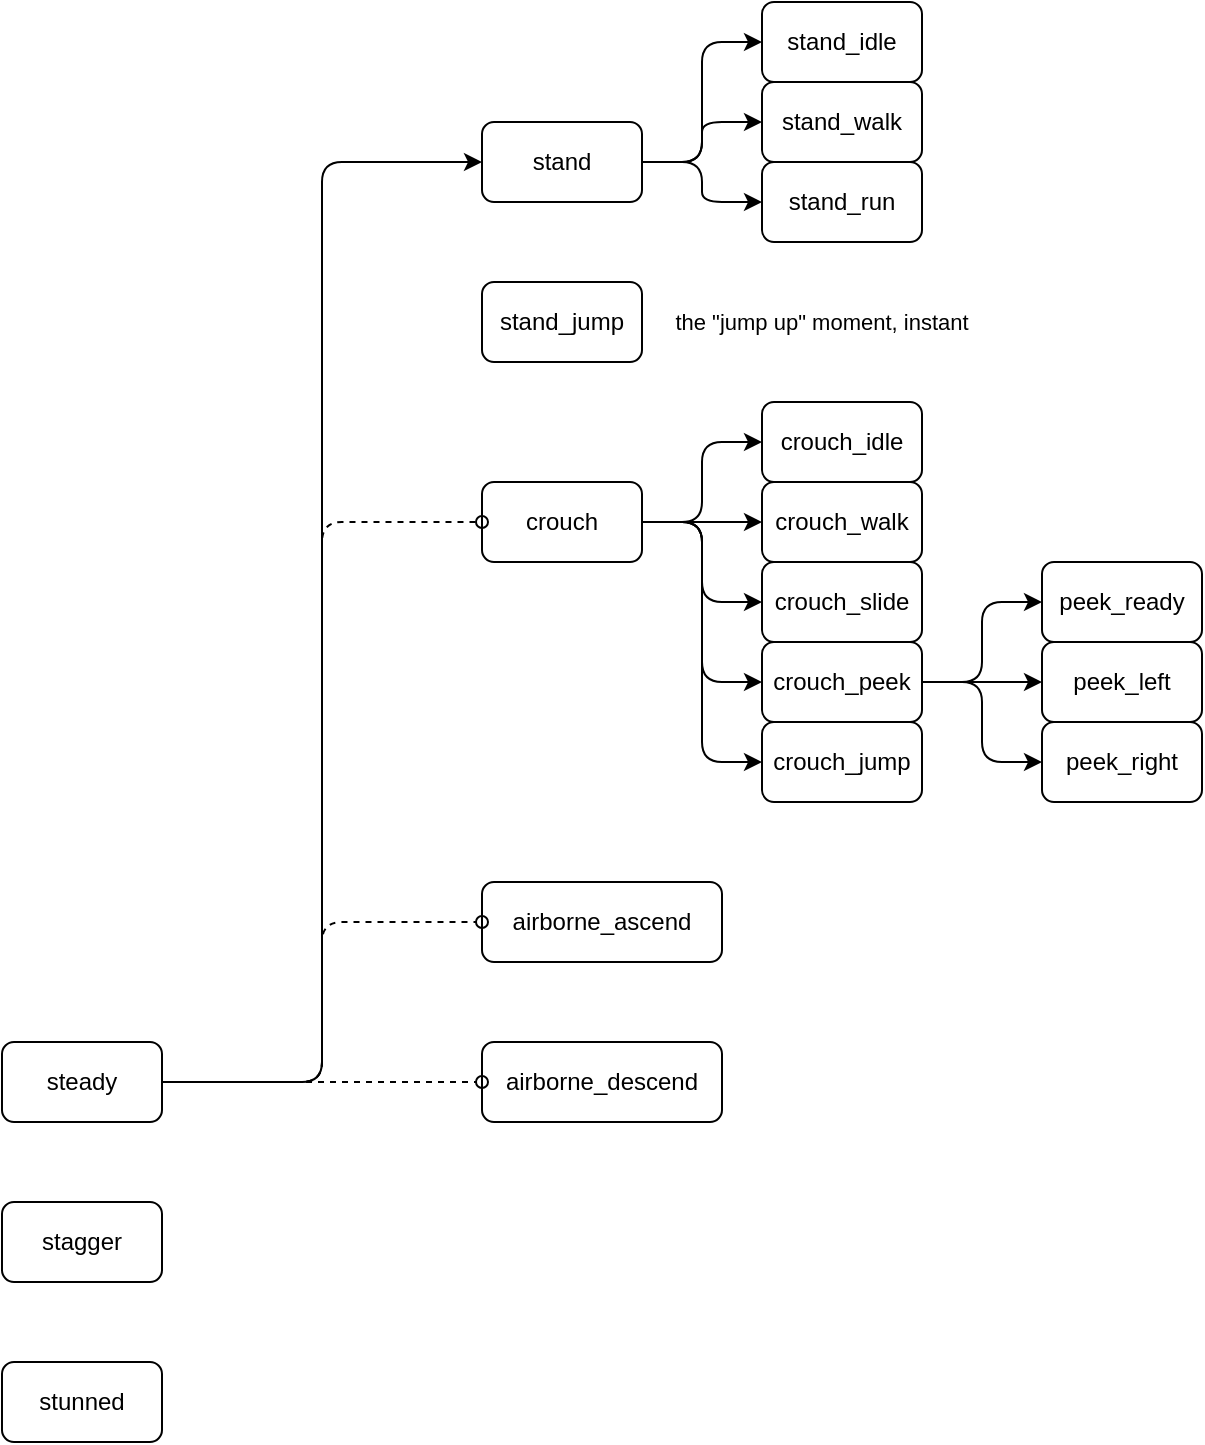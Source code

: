 <mxfile version="21.6.5" type="device">
  <diagram name="第 1 页" id="MOr2GwjqLLhc_CbryLyI">
    <mxGraphModel dx="607" dy="784" grid="1" gridSize="10" guides="1" tooltips="1" connect="1" arrows="1" fold="1" page="1" pageScale="1" pageWidth="1920" pageHeight="1200" math="0" shadow="0">
      <root>
        <mxCell id="0" />
        <mxCell id="1" parent="0" />
        <mxCell id="35yHNwrbFxf3cl5usEXa-1" value="stand_walk" style="rounded=1;whiteSpace=wrap;html=1;" parent="1" vertex="1">
          <mxGeometry x="460" y="80" width="80" height="40" as="geometry" />
        </mxCell>
        <mxCell id="35yHNwrbFxf3cl5usEXa-2" value="stand_run" style="rounded=1;whiteSpace=wrap;html=1;" parent="1" vertex="1">
          <mxGeometry x="460" y="120" width="80" height="40" as="geometry" />
        </mxCell>
        <mxCell id="35yHNwrbFxf3cl5usEXa-3" value="crouch_walk" style="rounded=1;whiteSpace=wrap;html=1;" parent="1" vertex="1">
          <mxGeometry x="460" y="280" width="80" height="40" as="geometry" />
        </mxCell>
        <mxCell id="35yHNwrbFxf3cl5usEXa-4" value="stand_idle" style="rounded=1;whiteSpace=wrap;html=1;" parent="1" vertex="1">
          <mxGeometry x="460" y="40" width="80" height="40" as="geometry" />
        </mxCell>
        <mxCell id="35yHNwrbFxf3cl5usEXa-5" value="crouch_idle" style="rounded=1;whiteSpace=wrap;html=1;" parent="1" vertex="1">
          <mxGeometry x="460" y="240" width="80" height="40" as="geometry" />
        </mxCell>
        <mxCell id="35yHNwrbFxf3cl5usEXa-14" style="edgeStyle=orthogonalEdgeStyle;orthogonalLoop=1;jettySize=auto;html=1;exitX=1;exitY=0.5;exitDx=0;exitDy=0;entryX=0;entryY=0.5;entryDx=0;entryDy=0;rounded=1;" parent="1" source="35yHNwrbFxf3cl5usEXa-6" target="35yHNwrbFxf3cl5usEXa-13" edge="1">
          <mxGeometry relative="1" as="geometry" />
        </mxCell>
        <mxCell id="35yHNwrbFxf3cl5usEXa-15" style="edgeStyle=orthogonalEdgeStyle;rounded=1;orthogonalLoop=1;jettySize=auto;html=1;exitX=1;exitY=0.5;exitDx=0;exitDy=0;entryX=0;entryY=0.5;entryDx=0;entryDy=0;" parent="1" source="35yHNwrbFxf3cl5usEXa-6" target="35yHNwrbFxf3cl5usEXa-7" edge="1">
          <mxGeometry relative="1" as="geometry" />
        </mxCell>
        <mxCell id="35yHNwrbFxf3cl5usEXa-16" style="edgeStyle=orthogonalEdgeStyle;rounded=1;orthogonalLoop=1;jettySize=auto;html=1;exitX=1;exitY=0.5;exitDx=0;exitDy=0;entryX=0;entryY=0.5;entryDx=0;entryDy=0;" parent="1" source="35yHNwrbFxf3cl5usEXa-6" target="35yHNwrbFxf3cl5usEXa-8" edge="1">
          <mxGeometry relative="1" as="geometry" />
        </mxCell>
        <mxCell id="35yHNwrbFxf3cl5usEXa-6" value="crouch_peek" style="rounded=1;whiteSpace=wrap;html=1;" parent="1" vertex="1">
          <mxGeometry x="460" y="360" width="80" height="40" as="geometry" />
        </mxCell>
        <mxCell id="35yHNwrbFxf3cl5usEXa-7" value="peek_left" style="rounded=1;whiteSpace=wrap;html=1;" parent="1" vertex="1">
          <mxGeometry x="600" y="360" width="80" height="40" as="geometry" />
        </mxCell>
        <mxCell id="35yHNwrbFxf3cl5usEXa-8" value="peek_right" style="rounded=1;whiteSpace=wrap;html=1;" parent="1" vertex="1">
          <mxGeometry x="600" y="400" width="80" height="40" as="geometry" />
        </mxCell>
        <mxCell id="35yHNwrbFxf3cl5usEXa-13" value="peek_ready" style="rounded=1;whiteSpace=wrap;html=1;" parent="1" vertex="1">
          <mxGeometry x="600" y="320" width="80" height="40" as="geometry" />
        </mxCell>
        <mxCell id="35yHNwrbFxf3cl5usEXa-18" style="edgeStyle=orthogonalEdgeStyle;rounded=1;orthogonalLoop=1;jettySize=auto;html=1;exitX=1;exitY=0.5;exitDx=0;exitDy=0;entryX=0;entryY=0.5;entryDx=0;entryDy=0;" parent="1" source="35yHNwrbFxf3cl5usEXa-17" target="35yHNwrbFxf3cl5usEXa-5" edge="1">
          <mxGeometry relative="1" as="geometry" />
        </mxCell>
        <mxCell id="35yHNwrbFxf3cl5usEXa-19" style="edgeStyle=orthogonalEdgeStyle;rounded=1;orthogonalLoop=1;jettySize=auto;html=1;exitX=1;exitY=0.5;exitDx=0;exitDy=0;entryX=0;entryY=0.5;entryDx=0;entryDy=0;" parent="1" source="35yHNwrbFxf3cl5usEXa-17" target="35yHNwrbFxf3cl5usEXa-3" edge="1">
          <mxGeometry relative="1" as="geometry" />
        </mxCell>
        <mxCell id="35yHNwrbFxf3cl5usEXa-20" style="edgeStyle=orthogonalEdgeStyle;shape=connector;rounded=1;orthogonalLoop=1;jettySize=auto;html=1;exitX=1;exitY=0.5;exitDx=0;exitDy=0;entryX=0;entryY=0.5;entryDx=0;entryDy=0;labelBackgroundColor=default;strokeColor=default;fontFamily=Helvetica;fontSize=11;fontColor=default;endArrow=classic;" parent="1" source="35yHNwrbFxf3cl5usEXa-17" target="35yHNwrbFxf3cl5usEXa-6" edge="1">
          <mxGeometry relative="1" as="geometry" />
        </mxCell>
        <mxCell id="35yHNwrbFxf3cl5usEXa-30" style="edgeStyle=orthogonalEdgeStyle;shape=connector;rounded=1;orthogonalLoop=1;jettySize=auto;html=1;exitX=1;exitY=0.5;exitDx=0;exitDy=0;entryX=0;entryY=0.5;entryDx=0;entryDy=0;labelBackgroundColor=default;strokeColor=default;fontFamily=Helvetica;fontSize=11;fontColor=default;endArrow=classic;" parent="1" source="35yHNwrbFxf3cl5usEXa-17" target="35yHNwrbFxf3cl5usEXa-29" edge="1">
          <mxGeometry relative="1" as="geometry" />
        </mxCell>
        <mxCell id="pISpFbqnszxX3VCkS1ii-10" style="edgeStyle=orthogonalEdgeStyle;shape=connector;rounded=1;orthogonalLoop=1;jettySize=auto;html=1;exitX=1;exitY=0.5;exitDx=0;exitDy=0;entryX=0;entryY=0.5;entryDx=0;entryDy=0;labelBackgroundColor=default;strokeColor=default;fontFamily=Helvetica;fontSize=11;fontColor=default;endArrow=classic;" edge="1" parent="1" source="35yHNwrbFxf3cl5usEXa-17" target="pISpFbqnszxX3VCkS1ii-9">
          <mxGeometry relative="1" as="geometry" />
        </mxCell>
        <mxCell id="35yHNwrbFxf3cl5usEXa-17" value="crouch" style="rounded=1;whiteSpace=wrap;html=1;" parent="1" vertex="1">
          <mxGeometry x="320" y="280" width="80" height="40" as="geometry" />
        </mxCell>
        <mxCell id="35yHNwrbFxf3cl5usEXa-22" style="edgeStyle=orthogonalEdgeStyle;shape=connector;rounded=1;orthogonalLoop=1;jettySize=auto;html=1;exitX=1;exitY=0.5;exitDx=0;exitDy=0;entryX=0;entryY=0.5;entryDx=0;entryDy=0;labelBackgroundColor=default;strokeColor=default;fontFamily=Helvetica;fontSize=11;fontColor=default;endArrow=classic;" parent="1" source="35yHNwrbFxf3cl5usEXa-21" target="35yHNwrbFxf3cl5usEXa-1" edge="1">
          <mxGeometry relative="1" as="geometry" />
        </mxCell>
        <mxCell id="35yHNwrbFxf3cl5usEXa-23" style="edgeStyle=orthogonalEdgeStyle;shape=connector;rounded=1;orthogonalLoop=1;jettySize=auto;html=1;exitX=1;exitY=0.5;exitDx=0;exitDy=0;entryX=0;entryY=0.5;entryDx=0;entryDy=0;labelBackgroundColor=default;strokeColor=default;fontFamily=Helvetica;fontSize=11;fontColor=default;endArrow=classic;" parent="1" source="35yHNwrbFxf3cl5usEXa-21" target="35yHNwrbFxf3cl5usEXa-4" edge="1">
          <mxGeometry relative="1" as="geometry" />
        </mxCell>
        <mxCell id="35yHNwrbFxf3cl5usEXa-24" style="edgeStyle=orthogonalEdgeStyle;shape=connector;rounded=1;orthogonalLoop=1;jettySize=auto;html=1;exitX=1;exitY=0.5;exitDx=0;exitDy=0;entryX=0;entryY=0.5;entryDx=0;entryDy=0;labelBackgroundColor=default;strokeColor=default;fontFamily=Helvetica;fontSize=11;fontColor=default;endArrow=classic;" parent="1" source="35yHNwrbFxf3cl5usEXa-21" target="35yHNwrbFxf3cl5usEXa-2" edge="1">
          <mxGeometry relative="1" as="geometry" />
        </mxCell>
        <mxCell id="35yHNwrbFxf3cl5usEXa-21" value="stand" style="rounded=1;whiteSpace=wrap;html=1;" parent="1" vertex="1">
          <mxGeometry x="320" y="100" width="80" height="40" as="geometry" />
        </mxCell>
        <mxCell id="35yHNwrbFxf3cl5usEXa-29" value="crouch_slide" style="rounded=1;whiteSpace=wrap;html=1;" parent="1" vertex="1">
          <mxGeometry x="460" y="320" width="80" height="40" as="geometry" />
        </mxCell>
        <mxCell id="35yHNwrbFxf3cl5usEXa-32" value="airborne_ascend" style="rounded=1;whiteSpace=wrap;html=1;" parent="1" vertex="1">
          <mxGeometry x="320" y="480" width="120" height="40" as="geometry" />
        </mxCell>
        <mxCell id="35yHNwrbFxf3cl5usEXa-33" value="airborne_descend" style="rounded=1;whiteSpace=wrap;html=1;" parent="1" vertex="1">
          <mxGeometry x="320" y="560" width="120" height="40" as="geometry" />
        </mxCell>
        <mxCell id="pISpFbqnszxX3VCkS1ii-3" style="edgeStyle=orthogonalEdgeStyle;rounded=1;orthogonalLoop=1;jettySize=auto;html=1;exitX=1;exitY=0.5;exitDx=0;exitDy=0;entryX=0;entryY=0.5;entryDx=0;entryDy=0;" edge="1" parent="1" source="35yHNwrbFxf3cl5usEXa-36" target="35yHNwrbFxf3cl5usEXa-21">
          <mxGeometry relative="1" as="geometry" />
        </mxCell>
        <mxCell id="pISpFbqnszxX3VCkS1ii-4" style="edgeStyle=orthogonalEdgeStyle;shape=connector;rounded=1;orthogonalLoop=1;jettySize=auto;html=1;exitX=1;exitY=0.5;exitDx=0;exitDy=0;entryX=0;entryY=0.5;entryDx=0;entryDy=0;labelBackgroundColor=default;strokeColor=default;fontFamily=Helvetica;fontSize=11;fontColor=default;endArrow=oval;endFill=0;dashed=1;" edge="1" parent="1" source="35yHNwrbFxf3cl5usEXa-36" target="35yHNwrbFxf3cl5usEXa-17">
          <mxGeometry relative="1" as="geometry" />
        </mxCell>
        <mxCell id="pISpFbqnszxX3VCkS1ii-5" style="edgeStyle=orthogonalEdgeStyle;shape=connector;rounded=1;orthogonalLoop=1;jettySize=auto;html=1;exitX=1;exitY=0.5;exitDx=0;exitDy=0;entryX=0;entryY=0.5;entryDx=0;entryDy=0;labelBackgroundColor=default;strokeColor=default;fontFamily=Helvetica;fontSize=11;fontColor=default;endArrow=oval;endFill=0;dashed=1;" edge="1" parent="1" source="35yHNwrbFxf3cl5usEXa-36" target="35yHNwrbFxf3cl5usEXa-32">
          <mxGeometry relative="1" as="geometry" />
        </mxCell>
        <mxCell id="pISpFbqnszxX3VCkS1ii-6" style="edgeStyle=orthogonalEdgeStyle;shape=connector;rounded=1;orthogonalLoop=1;jettySize=auto;html=1;exitX=1;exitY=0.5;exitDx=0;exitDy=0;entryX=0;entryY=0.5;entryDx=0;entryDy=0;labelBackgroundColor=default;strokeColor=default;fontFamily=Helvetica;fontSize=11;fontColor=default;endArrow=oval;endFill=0;dashed=1;" edge="1" parent="1" source="35yHNwrbFxf3cl5usEXa-36" target="35yHNwrbFxf3cl5usEXa-33">
          <mxGeometry relative="1" as="geometry" />
        </mxCell>
        <mxCell id="35yHNwrbFxf3cl5usEXa-36" value="steady" style="rounded=1;whiteSpace=wrap;html=1;" parent="1" vertex="1">
          <mxGeometry x="80" y="560" width="80" height="40" as="geometry" />
        </mxCell>
        <mxCell id="pISpFbqnszxX3VCkS1ii-1" value="stagger" style="rounded=1;whiteSpace=wrap;html=1;" vertex="1" parent="1">
          <mxGeometry x="80" y="640" width="80" height="40" as="geometry" />
        </mxCell>
        <mxCell id="pISpFbqnszxX3VCkS1ii-2" value="stunned" style="rounded=1;whiteSpace=wrap;html=1;" vertex="1" parent="1">
          <mxGeometry x="80" y="720" width="80" height="40" as="geometry" />
        </mxCell>
        <mxCell id="pISpFbqnszxX3VCkS1ii-7" value="stand_jump" style="rounded=1;whiteSpace=wrap;html=1;" vertex="1" parent="1">
          <mxGeometry x="320" y="180" width="80" height="40" as="geometry" />
        </mxCell>
        <mxCell id="pISpFbqnszxX3VCkS1ii-9" value="crouch_jump" style="rounded=1;whiteSpace=wrap;html=1;" vertex="1" parent="1">
          <mxGeometry x="460" y="400" width="80" height="40" as="geometry" />
        </mxCell>
        <mxCell id="pISpFbqnszxX3VCkS1ii-13" value="the &quot;jump up&quot; moment, instant" style="text;html=1;strokeColor=none;fillColor=none;align=center;verticalAlign=middle;whiteSpace=wrap;rounded=0;fontSize=11;fontFamily=Helvetica;fontColor=default;" vertex="1" parent="1">
          <mxGeometry x="410" y="180" width="160" height="40" as="geometry" />
        </mxCell>
      </root>
    </mxGraphModel>
  </diagram>
</mxfile>
